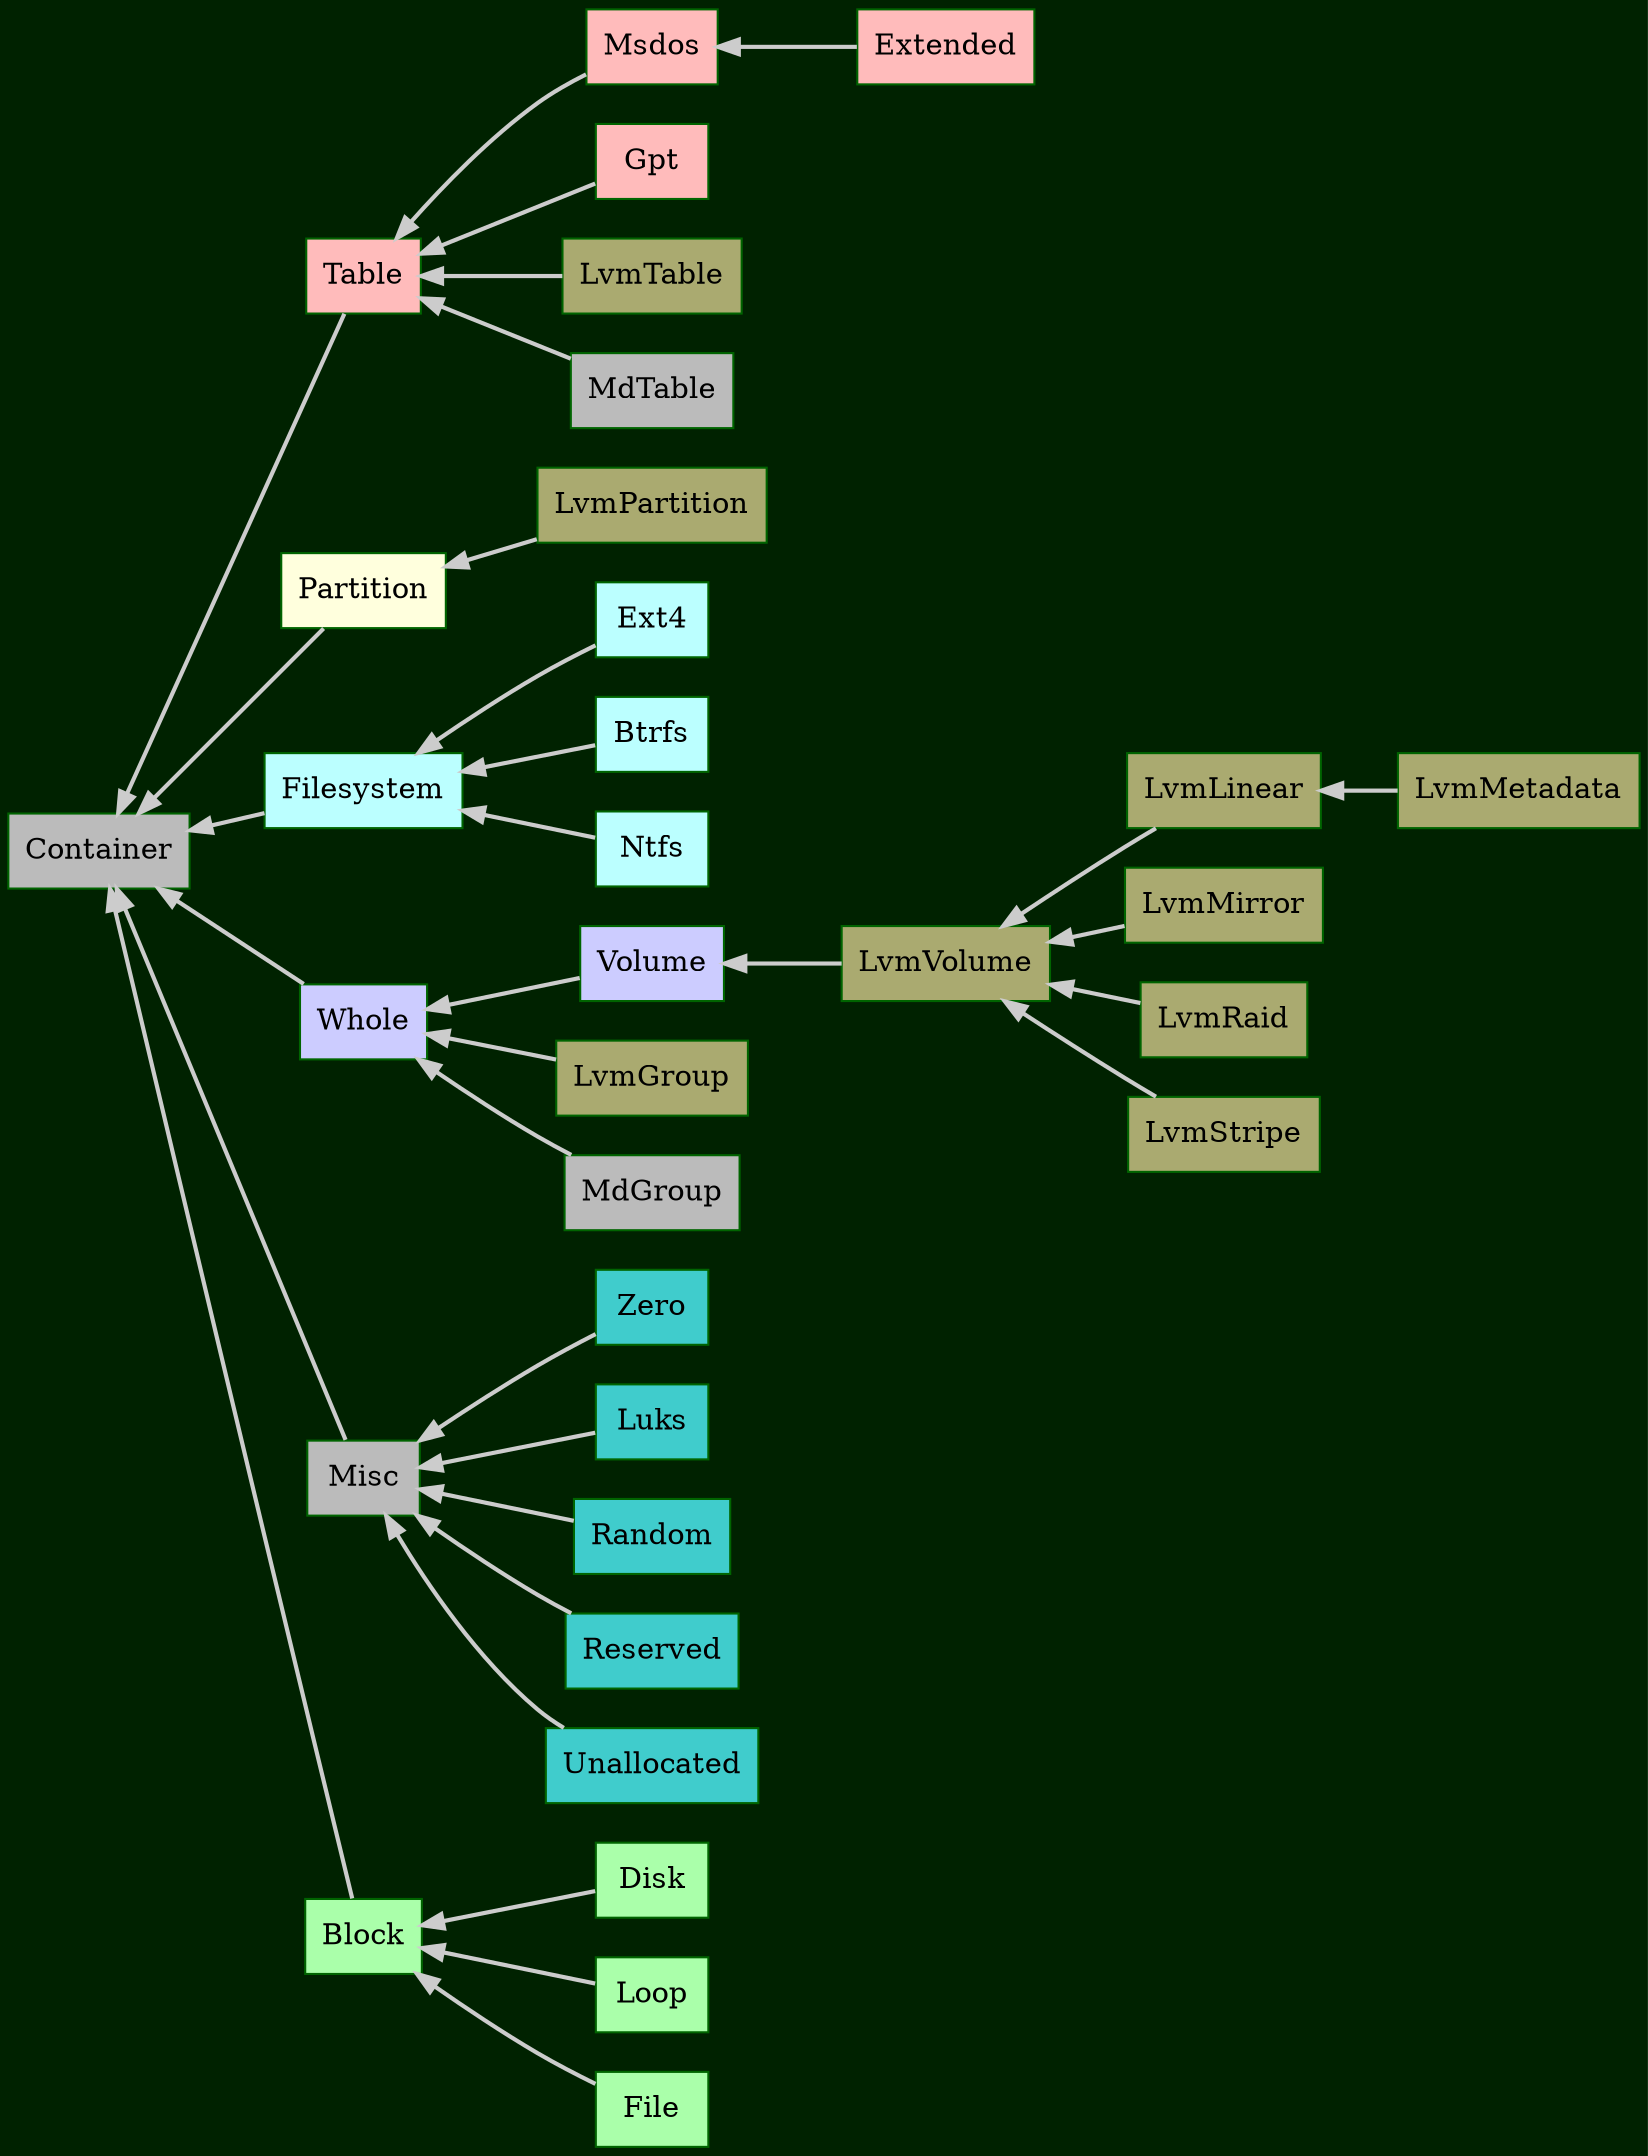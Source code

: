 digraph G
{
	graph [ rankdir="RL" ];
	node  [ shape=record, style=filled ];
	edge  [ penwidth=2.0 ];

	graph [ bgcolor="#002200", color=white ];
	node  [ fillcolor="#bbbbbb", color=darkgreen ];
	edge  [ color="#cccccc" ];

	Block [ fillcolor="#aaffaa" ];
	Disk  [ fillcolor="#aaffaa" ];
	Loop  [ fillcolor="#aaffaa" ];
	File  [ fillcolor="#aaffaa" ];

	Table    [ fillcolor="#ffbbbb" ];
	Msdos    [ fillcolor="#ffbbbb" ];
	Extended [ fillcolor="#ffbbbb" ];
	Gpt      [ fillcolor="#ffbbbb" ];

	Partition [ fillcolor="#ffffdd" ];

	Filesystem [ fillcolor="#bbffff" ];
	Ext4       [ fillcolor="#bbffff" ];
	Btrfs      [ fillcolor="#bbffff" ];
	Ntfs       [ fillcolor="#bbffff" ];

	Whole  [ fillcolor="#ccccff" ];
	Volume [ fillcolor="#ccccff" ];

	LvmGroup     [ fillcolor="#aaaa70" ];
	LvmLinear    [ fillcolor="#aaaa70" ];
	LvmMetadata  [ fillcolor="#aaaa70" ];
	LvmMirror    [ fillcolor="#aaaa70" ];
	LvmPartition [ fillcolor="#aaaa70" ];
	LvmRaid      [ fillcolor="#aaaa70" ];
	LvmStripe    [ fillcolor="#aaaa70" ];
	LvmTable     [ fillcolor="#aaaa70" ];
	LvmVolume    [ fillcolor="#aaaa70" ];

	Zero        [ fillcolor="#40cccc" ];
	Luks        [ fillcolor="#40cccc" ];
	Random      [ fillcolor="#40cccc" ];
	Reserved    [ fillcolor="#40cccc" ];
	Unallocated [ fillcolor="#40cccc" ];

	Disk         -> Block;
	File         -> Block;
	Loop         -> Block;

	Block        -> Container;
	Filesystem   -> Container;
	Misc         -> Container;
	Partition    -> Container;
	Table        -> Container;
	Whole        -> Container;

	LvmMetadata  -> LvmLinear;
	LvmLinear    -> LvmVolume;
	LvmMirror    -> LvmVolume;
	LvmRaid      -> LvmVolume;
	LvmStripe    -> LvmVolume;

	Extended     -> Msdos;

	LvmPartition -> Partition;

	Gpt          -> Table;
	LvmTable     -> Table;
	MdTable      -> Table;
	Msdos        -> Table;

	LvmVolume    -> Volume;

	LvmGroup     -> Whole;
	MdGroup      -> Whole;
	Volume       -> Whole;

	Ext4        -> Filesystem;
	Btrfs       -> Filesystem;
	Ntfs        -> Filesystem;

	Zero        -> Misc;
	Luks        -> Misc;
	Random      -> Misc;
	Reserved    -> Misc;
	Unallocated -> Misc;
}

